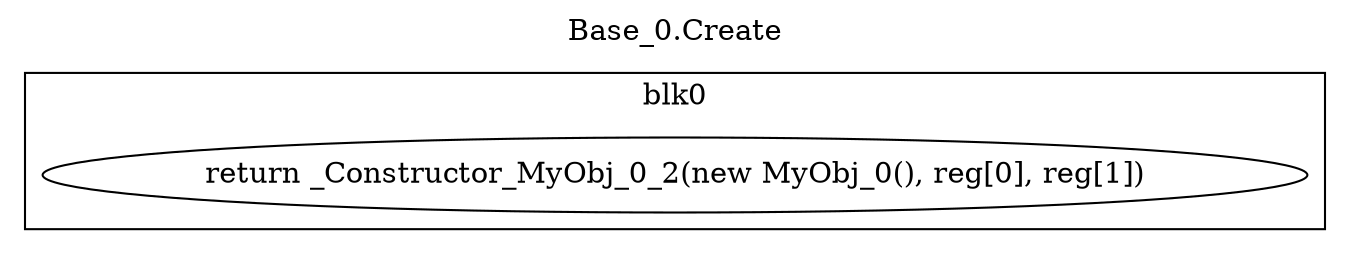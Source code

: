 digraph {
  rankdir=TB;
  b0_l0 [label="return _Constructor_MyObj_0_2(new MyObj_0(), reg[0], reg[1])"]
  subgraph cluster_b0 {
    label = "blk0";
    b0_l0;
  }
  labelloc="t"
  label="Base_0.Create"
}